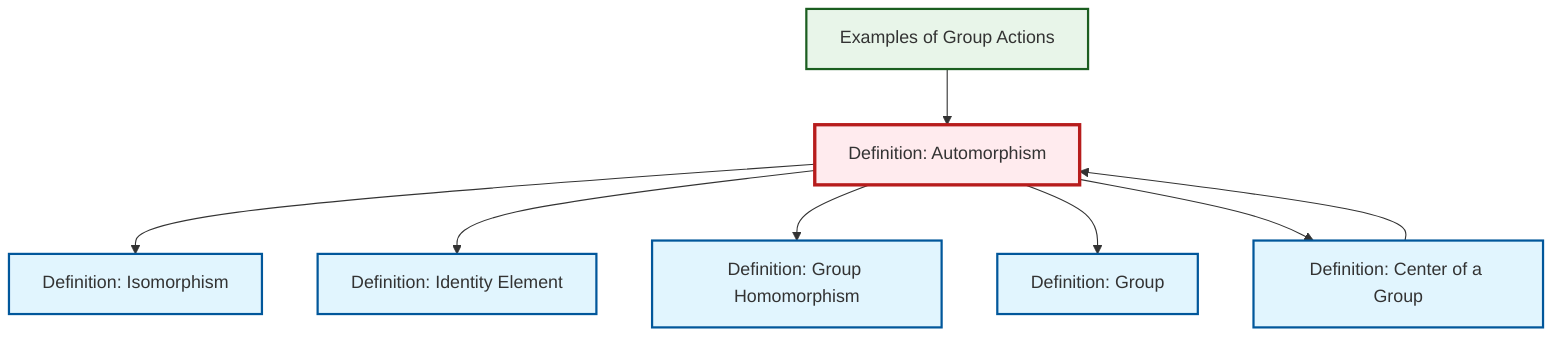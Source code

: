 graph TD
    classDef definition fill:#e1f5fe,stroke:#01579b,stroke-width:2px
    classDef theorem fill:#f3e5f5,stroke:#4a148c,stroke-width:2px
    classDef axiom fill:#fff3e0,stroke:#e65100,stroke-width:2px
    classDef example fill:#e8f5e9,stroke:#1b5e20,stroke-width:2px
    classDef current fill:#ffebee,stroke:#b71c1c,stroke-width:3px
    ex-group-action-examples["Examples of Group Actions"]:::example
    def-automorphism["Definition: Automorphism"]:::definition
    def-identity-element["Definition: Identity Element"]:::definition
    def-center-of-group["Definition: Center of a Group"]:::definition
    def-homomorphism["Definition: Group Homomorphism"]:::definition
    def-group["Definition: Group"]:::definition
    def-isomorphism["Definition: Isomorphism"]:::definition
    def-automorphism --> def-isomorphism
    def-automorphism --> def-identity-element
    def-automorphism --> def-homomorphism
    def-automorphism --> def-group
    ex-group-action-examples --> def-automorphism
    def-center-of-group --> def-automorphism
    def-automorphism --> def-center-of-group
    class def-automorphism current